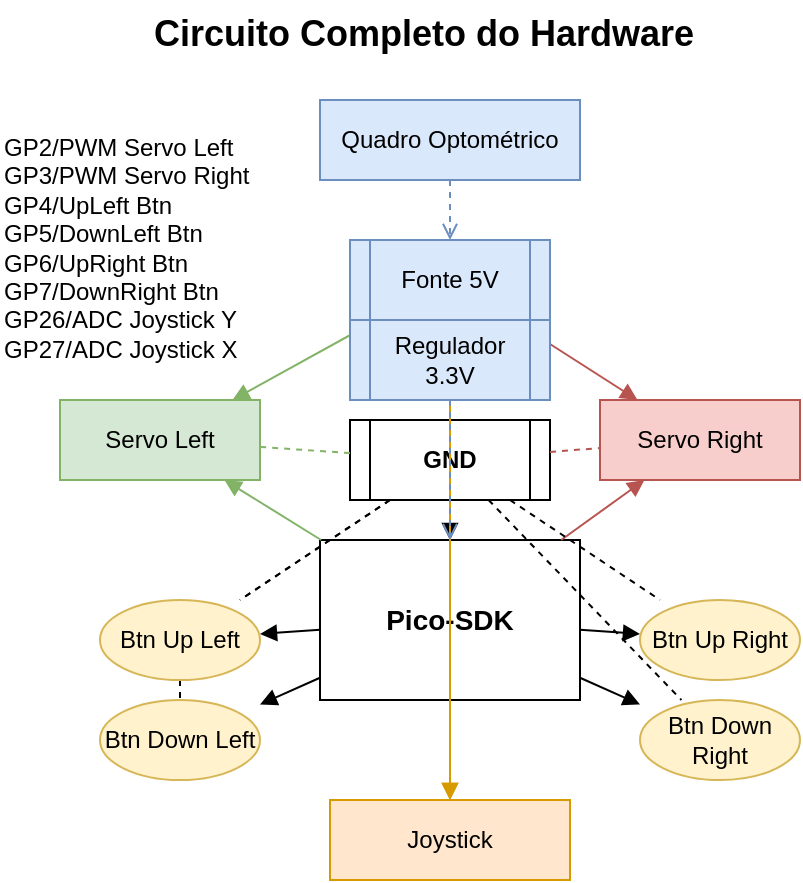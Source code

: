 <mxfile version="26.0.16">
  <diagram id="CompleteHardwareSchematic" name="Circuito Completo do Hardware">
    <mxGraphModel dx="589" dy="1110" grid="1" gridSize="10" guides="1" tooltips="1" connect="1" arrows="1" fold="1" page="1" pageScale="1" pageWidth="1200" pageHeight="800" math="0" shadow="0">
      <root>
        <mxCell id="0" />
        <mxCell id="1" parent="0" />
        <mxCell id="title" value="Circuito Completo do Hardware" style="text;html=1;fontSize=18;fontStyle=1;" parent="1" vertex="1">
          <mxGeometry x="295" y="-30" width="300" height="40" as="geometry" />
        </mxCell>
        <mxCell id="gnd" value="GND" style="shape=process;whiteSpace=wrap;html=1;fillColor=#ffffff;strokeColor=#000000;fontStyle=1;" parent="1" vertex="1">
          <mxGeometry x="395" y="180" width="100" height="40" as="geometry" />
        </mxCell>
        <mxCell id="pico" value="Pico-SDK" style="shape=rectangle;whiteSpace=wrap;html=1;fillColor=#ffffff;strokeColor=#000000;fontSize=14;fontStyle=1;" parent="1" vertex="1">
          <mxGeometry x="380" y="240" width="130" height="80" as="geometry" />
        </mxCell>
        <mxCell id="picoPins" value="GP2/PWM Servo Left&#xa;GP3/PWM Servo Right&#xa;GP4/UpLeft Btn&#xa;GP5/DownLeft Btn&#xa;GP6/UpRight Btn&#xa;GP7/DownRight Btn&#xa;GP26/ADC Joystick Y&#xa;GP27/ADC Joystick X" style="text;html=1;align=left;verticalAlign=top;fontSize=12;" parent="1" vertex="1">
          <mxGeometry x="220" y="30" width="130" height="100" as="geometry" />
        </mxCell>
        <mxCell id="servoLeft" value="Servo Left" style="shape=rectangle;whiteSpace=wrap;html=1;fillColor=#d5e8d4;strokeColor=#82b366;" parent="1" vertex="1">
          <mxGeometry x="250" y="170" width="100" height="40" as="geometry" />
        </mxCell>
        <mxCell id="servoRight" value="Servo Right" style="shape=rectangle;whiteSpace=wrap;html=1;fillColor=#f8cecc;strokeColor=#b85450;" parent="1" vertex="1">
          <mxGeometry x="520" y="170" width="100" height="40" as="geometry" />
        </mxCell>
        <mxCell id="btnDownLeft" value="Btn Down Left" style="shape=ellipse;whiteSpace=wrap;html=1;fillColor=#fff2cc;strokeColor=#d6b656;" parent="1" vertex="1">
          <mxGeometry x="270" y="320" width="80" height="40" as="geometry" />
        </mxCell>
        <mxCell id="btnUpRight" value="Btn Up Right" style="shape=ellipse;whiteSpace=wrap;html=1;fillColor=#fff2cc;strokeColor=#d6b656;" parent="1" vertex="1">
          <mxGeometry x="540" y="270" width="80" height="40" as="geometry" />
        </mxCell>
        <mxCell id="btnDownRight" value="Btn Down Right" style="shape=ellipse;whiteSpace=wrap;html=1;fillColor=#fff2cc;strokeColor=#d6b656;" parent="1" vertex="1">
          <mxGeometry x="540" y="320" width="80" height="40" as="geometry" />
        </mxCell>
        <mxCell id="joystick" value="Joystick" style="shape=rectangle;whiteSpace=wrap;html=1;fillColor=#ffe6cc;strokeColor=#d79b00;" parent="1" vertex="1">
          <mxGeometry x="385" y="370" width="120" height="40" as="geometry" />
        </mxCell>
        <mxCell id="opticalChart" value="Quadro Optométrico" style="shape=rectangle;whiteSpace=wrap;html=1;fillColor=#dae8fc;strokeColor=#6c8ebf;" parent="1" vertex="1">
          <mxGeometry x="380" y="20" width="130" height="40" as="geometry" />
        </mxCell>
        <mxCell id="line5vReg" style="endArrow=block;endFill=1;" parent="1" source="power5v" target="regulator3v3" edge="1">
          <mxGeometry relative="1" as="geometry" />
        </mxCell>
        <mxCell id="line5vServoLeft" style="endArrow=block;endFill=1;strokeColor=#82b366;" parent="1" source="power5v" target="servoLeft" edge="1">
          <mxGeometry relative="1" as="geometry" />
        </mxCell>
        <mxCell id="line5vServoRight" style="endArrow=block;endFill=1;strokeColor=#b85450;" parent="1" source="power5v" target="servoRight" edge="1">
          <mxGeometry relative="1" as="geometry" />
        </mxCell>
        <mxCell id="line33vPico" style="endArrow=block;endFill=1;" parent="1" source="regulator3v3" target="pico" edge="1">
          <mxGeometry relative="1" as="geometry" />
        </mxCell>
        <mxCell id="lineGndPico" style="endArrow=none;endFill=0;dashed=1;" parent="1" source="gnd" target="pico" edge="1">
          <mxGeometry relative="1" as="geometry" />
        </mxCell>
        <mxCell id="lineGndServoLeft" style="endArrow=none;endFill=0;dashed=1;strokeColor=#82b366;" parent="1" source="gnd" target="servoLeft" edge="1">
          <mxGeometry relative="1" as="geometry" />
        </mxCell>
        <mxCell id="lineGndServoRight" style="endArrow=none;endFill=0;dashed=1;strokeColor=#b85450;" parent="1" source="gnd" target="servoRight" edge="1">
          <mxGeometry relative="1" as="geometry" />
        </mxCell>
        <mxCell id="linePicoServoLeft" style="endArrow=block;endFill=1;strokeColor=#82b366;" parent="1" source="pico" target="servoLeft" edge="1">
          <mxGeometry relative="1" as="geometry" />
        </mxCell>
        <mxCell id="linePicoServoRight" style="endArrow=block;endFill=1;strokeColor=#b85450;" parent="1" source="pico" target="servoRight" edge="1">
          <mxGeometry relative="1" as="geometry" />
        </mxCell>
        <mxCell id="linePicoBtnUpLeft" style="endArrow=block;endFill=1;" parent="1" source="pico" target="btnUpLeft" edge="1">
          <mxGeometry relative="1" as="geometry" />
        </mxCell>
        <mxCell id="linePicoBtnDownLeft" style="endArrow=block;endFill=1;" parent="1" source="pico" target="btnDownLeft" edge="1">
          <mxGeometry relative="1" as="geometry" />
        </mxCell>
        <mxCell id="linePicoBtnUpRight" style="endArrow=block;endFill=1;" parent="1" source="pico" target="btnUpRight" edge="1">
          <mxGeometry relative="1" as="geometry" />
        </mxCell>
        <mxCell id="linePicoBtnDownRight" style="endArrow=block;endFill=1;" parent="1" source="pico" target="btnDownRight" edge="1">
          <mxGeometry relative="1" as="geometry" />
        </mxCell>
        <mxCell id="lineGndBtnUpLeft" style="endArrow=none;endFill=0;dashed=1;" parent="1" source="gnd" target="btnUpLeft" edge="1">
          <mxGeometry relative="1" as="geometry" />
        </mxCell>
        <mxCell id="lineGndBtnDownLeft" style="endArrow=none;endFill=0;dashed=1;" parent="1" source="btnUpLeft" target="btnDownLeft" edge="1">
          <mxGeometry relative="1" as="geometry" />
        </mxCell>
        <mxCell id="lineGndBtnUpRight" style="endArrow=none;endFill=0;dashed=1;" parent="1" source="gnd" target="btnUpRight" edge="1">
          <mxGeometry relative="1" as="geometry" />
        </mxCell>
        <mxCell id="lineGndBtnDownRight" style="endArrow=none;endFill=0;dashed=1;" parent="1" source="gnd" target="btnDownRight" edge="1">
          <mxGeometry relative="1" as="geometry" />
        </mxCell>
        <mxCell id="linePicoJoystick" style="endArrow=block;endFill=1;strokeColor=#d79b00;" parent="1" source="pico" target="joystick" edge="1">
          <mxGeometry relative="1" as="geometry" />
        </mxCell>
        <mxCell id="line33vJoystick" style="endArrow=block;endFill=1;strokeColor=#d79b00;" parent="1" source="regulator3v3" target="joystick" edge="1">
          <mxGeometry relative="1" as="geometry" />
        </mxCell>
        <mxCell id="lineGndJoystick" style="endArrow=none;endFill=0;dashed=1;strokeColor=#d79b00;" parent="1" source="gnd" target="joystick" edge="1">
          <mxGeometry relative="1" as="geometry" />
        </mxCell>
        <mxCell id="lineOpticalChart" style="endArrow=open;endFill=0;dashed=1;strokeColor=#6c8ebf;" parent="1" source="regulator3v3" target="pico" edge="1">
          <mxGeometry relative="1" as="geometry" />
        </mxCell>
        <mxCell id="OBIYeq0KEJqnpQglvESE-2" value="" style="endArrow=open;endFill=0;dashed=1;strokeColor=#6c8ebf;" edge="1" parent="1" source="opticalChart" target="power5v">
          <mxGeometry relative="1" as="geometry">
            <mxPoint x="445" y="60" as="sourcePoint" />
            <mxPoint x="445" y="120" as="targetPoint" />
          </mxGeometry>
        </mxCell>
        <mxCell id="power5v" value="Fonte 5V" style="shape=process;whiteSpace=wrap;html=1;fillColor=#dae8fc;strokeColor=#6c8ebf;" parent="1" vertex="1">
          <mxGeometry x="395" y="90" width="100" height="40" as="geometry" />
        </mxCell>
        <mxCell id="OBIYeq0KEJqnpQglvESE-3" value="" style="endArrow=open;endFill=0;dashed=1;strokeColor=#6c8ebf;" edge="1" parent="1" source="power5v" target="regulator3v3">
          <mxGeometry relative="1" as="geometry">
            <mxPoint x="445" y="110" as="sourcePoint" />
            <mxPoint x="445" y="180" as="targetPoint" />
          </mxGeometry>
        </mxCell>
        <mxCell id="regulator3v3" value="Regulador 3.3V" style="shape=process;whiteSpace=wrap;html=1;fillColor=#dae8fc;strokeColor=#6c8ebf;" parent="1" vertex="1">
          <mxGeometry x="395" y="130" width="100" height="40" as="geometry" />
        </mxCell>
        <mxCell id="OBIYeq0KEJqnpQglvESE-7" value="" style="endArrow=none;endFill=0;dashed=1;" edge="1" parent="1" source="gnd" target="btnUpLeft">
          <mxGeometry relative="1" as="geometry">
            <mxPoint x="411" y="220" as="sourcePoint" />
            <mxPoint x="219" y="350" as="targetPoint" />
          </mxGeometry>
        </mxCell>
        <mxCell id="btnUpLeft" value="Btn Up Left" style="shape=ellipse;whiteSpace=wrap;html=1;fillColor=#fff2cc;strokeColor=#d6b656;" parent="1" vertex="1">
          <mxGeometry x="270" y="270" width="80" height="40" as="geometry" />
        </mxCell>
        <mxCell id="OBIYeq0KEJqnpQglvESE-9" style="edgeStyle=orthogonalEdgeStyle;rounded=0;orthogonalLoop=1;jettySize=auto;html=1;exitX=0.5;exitY=1;exitDx=0;exitDy=0;" edge="1" parent="1" source="opticalChart" target="opticalChart">
          <mxGeometry relative="1" as="geometry" />
        </mxCell>
      </root>
    </mxGraphModel>
  </diagram>
</mxfile>
